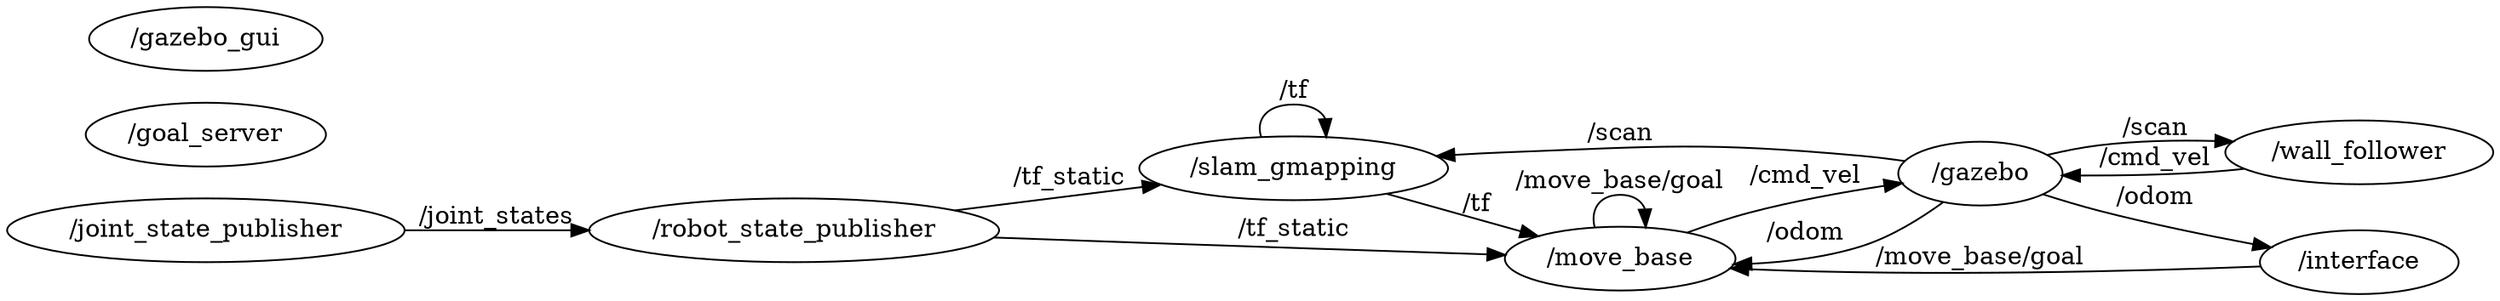 digraph graphname {
	graph [bb="0,0,1403.9,209",
		compound=True,
		rank=same,
		rankdir=LR,
		ranksep=0.2
	];
	node [label="\N"];
	n___robot_state_publisher	 [URL=__robot_state_publisher,
		height=0.5,
		label="/robot_state_publisher",
		pos="443.27,83",
		shape=ellipse,
		tooltip="/robot_state_publisher",
		width=3.2136];
	n___slam_gmapping	 [URL=__slam_gmapping,
		height=0.5,
		label="/slam_gmapping",
		pos="726.05,18",
		shape=ellipse,
		tooltip="/slam_gmapping",
		width=2.4192];
	n___robot_state_publisher -> n___slam_gmapping	 [URL=topic_3A__tf_static,
		label="/tf_static",
		lp="598.96,62.5",
		penwidth=1,
		pos="e,667.14,31.407 508.69,68.088 553.09,57.808 612.01,44.17 657.15,33.72"];
	n___move_base	 [URL=__move_base,
		height=0.5,
		label="/move_base",
		pos="910.14,89",
		shape=ellipse,
		tooltip="/move_base",
		width=1.8054];
	n___robot_state_publisher -> n___move_base	 [URL=topic_3A__tf_static,
		label="/tf_static",
		lp="726.05,94.5",
		penwidth=1,
		pos="e,845.04,88.173 558.58,84.475 644.73,85.587 760.35,87.08 834.81,88.041"];
	n___joint_state_publisher	 [URL=__joint_state_publisher,
		height=0.5,
		label="/joint_state_publisher",
		pos="111.79,83",
		shape=ellipse,
		tooltip="/joint_state_publisher",
		width=3.1053];
	n___joint_state_publisher -> n___robot_state_publisher	 [URL=topic_3A__joint_states,
		label="/joint_states",
		lp="275.58,90.5",
		penwidth=1,
		pos="e,327.45,83 223.88,83 253.84,83 286.46,83 317.13,83"];
	n___slam_gmapping -> n___slam_gmapping	 [URL=topic_3A__tf,
		label="/tf",
		lp="726.05,61.5",
		penwidth=1,
		pos="e,744.39,35.782 707.72,35.782 704.6,45.315 710.71,54 726.05,54 735.4,54 741.32,50.775 743.82,46.098"];
	n___slam_gmapping -> n___move_base	 [URL=topic_3A__tf,
		label="/tf",
		lp="829.14,67.5",
		penwidth=1,
		pos="e,871.82,74.448 767.92,33.934 795.89,44.843 833.07,59.338 862.25,70.718"];
	n___goal_server	 [URL=__goal_server,
		height=0.5,
		label="/goal_server",
		pos="111.79,137",
		shape=ellipse,
		tooltip="/goal_server",
		width=1.8776];
	n___gazebo_gui	 [URL=__gazebo_gui,
		height=0.5,
		label="/gazebo_gui",
		pos="111.79,191",
		shape=ellipse,
		tooltip="/gazebo_gui",
		width=1.8234];
	n___interface	 [URL=__interface,
		height=0.5,
		label="/interface",
		pos="1328.5,102",
		shape=ellipse,
		tooltip="/interface",
		width=1.5526];
	n___interface -> n___move_base	 [URL=topic_3A__move_base__goal,
		label="/move_base/goal",
		lp="1114.1,111.5",
		penwidth=1,
		pos="e,968.85,96.777 1272.6,103.33 1204.5,104.52 1085.1,105.13 983.13,98 981.83,97.909 980.5,97.81 979.18,97.704"];
	n___wall_follower	 [URL=__wall_follower,
		height=0.5,
		label="/wall_follower",
		pos="1328.5,37",
		shape=ellipse,
		tooltip="/wall_follower",
		width=2.0943];
	n___gazebo	 [URL=__gazebo,
		height=0.5,
		label="/gazebo",
		pos="1114.1,51",
		shape=ellipse,
		tooltip="/gazebo",
		width=1.2818];
	n___wall_follower -> n___gazebo	 [URL=topic_3A__cmd_vel,
		label="/cmd_vel",
		lp="1213.1,31.5",
		penwidth=1,
		pos="e,1143,36.805 1272.6,24.836 1244.9,20.559 1211.1,18.117 1181.1,24 1171.5,25.897 1161.5,29.215 1152.2,32.89"];
	n___move_base -> n___move_base	 [URL=topic_3A__move_base__goal,
		label="/move_base/goal",
		lp="910.14,132.5",
		penwidth=1,
		pos="e,924.52,106.78 895.76,106.78 893.31,116.31 898.11,125 910.14,125 917.47,125 922.11,121.77 924.07,117.1"];
	n___move_base -> n___gazebo	 [URL=topic_3A__cmd_vel,
		label="/cmd_vel",
		lp="1015.1,86.5",
		penwidth=1,
		pos="e,1075.2,60.727 968.22,80.773 992.61,76.997 1021.3,72.204 1047.1,67 1053,65.82 1059.1,64.481 1065.1,63.092"];
	n___gazebo -> n___slam_gmapping	 [URL=topic_3A__scan,
		label="/scan",
		lp="910.14,43.5",
		penwidth=1,
		pos="e,810.08,22.839 1070.6,44.81 1062.8,43.788 1054.7,42.801 1047.1,42 970.86,33.947 884.08,27.616 820.14,23.483"];
	n___gazebo -> n___interface	 [URL=topic_3A__odom,
		label="/odom",
		lp="1213.1,89.5",
		penwidth=1,
		pos="e,1283.3,91.383 1154.1,60.354 1187.5,68.371 1235.9,80.005 1273.1,88.94"];
	n___gazebo -> n___wall_follower	 [URL=topic_3A__scan,
		label="/scan",
		lp="1213.1,54.5",
		penwidth=1,
		pos="e,1255.6,41.738 1159.9,48.048 1184.7,46.412 1216.4,44.326 1245.5,42.409"];
	n___gazebo -> n___move_base	 [URL=topic_3A__odom,
		label="/odom",
		lp="1015.1,59.5",
		penwidth=1,
		pos="e,936.31,72.373 1069.5,46.342 1043.9,44.847 1011.3,45.072 983.13,52 970.1,55.205 956.78,61.166 945.19,67.381"];
}
